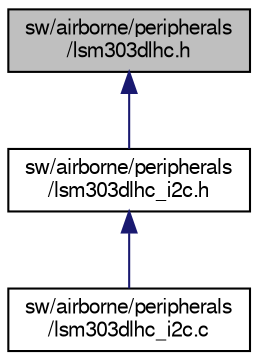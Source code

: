 digraph "sw/airborne/peripherals/lsm303dlhc.h"
{
  edge [fontname="FreeSans",fontsize="10",labelfontname="FreeSans",labelfontsize="10"];
  node [fontname="FreeSans",fontsize="10",shape=record];
  Node1 [label="sw/airborne/peripherals\l/lsm303dlhc.h",height=0.2,width=0.4,color="black", fillcolor="grey75", style="filled", fontcolor="black"];
  Node1 -> Node2 [dir="back",color="midnightblue",fontsize="10",style="solid",fontname="FreeSans"];
  Node2 [label="sw/airborne/peripherals\l/lsm303dlhc_i2c.h",height=0.2,width=0.4,color="black", fillcolor="white", style="filled",URL="$lsm303dlhc__i2c_8h.html"];
  Node2 -> Node3 [dir="back",color="midnightblue",fontsize="10",style="solid",fontname="FreeSans"];
  Node3 [label="sw/airborne/peripherals\l/lsm303dlhc_i2c.c",height=0.2,width=0.4,color="black", fillcolor="white", style="filled",URL="$lsm303dlhc__i2c_8c.html",tooltip="Driver for ST LSM303DLHC 3D accelerometer and magnetometer. "];
}
